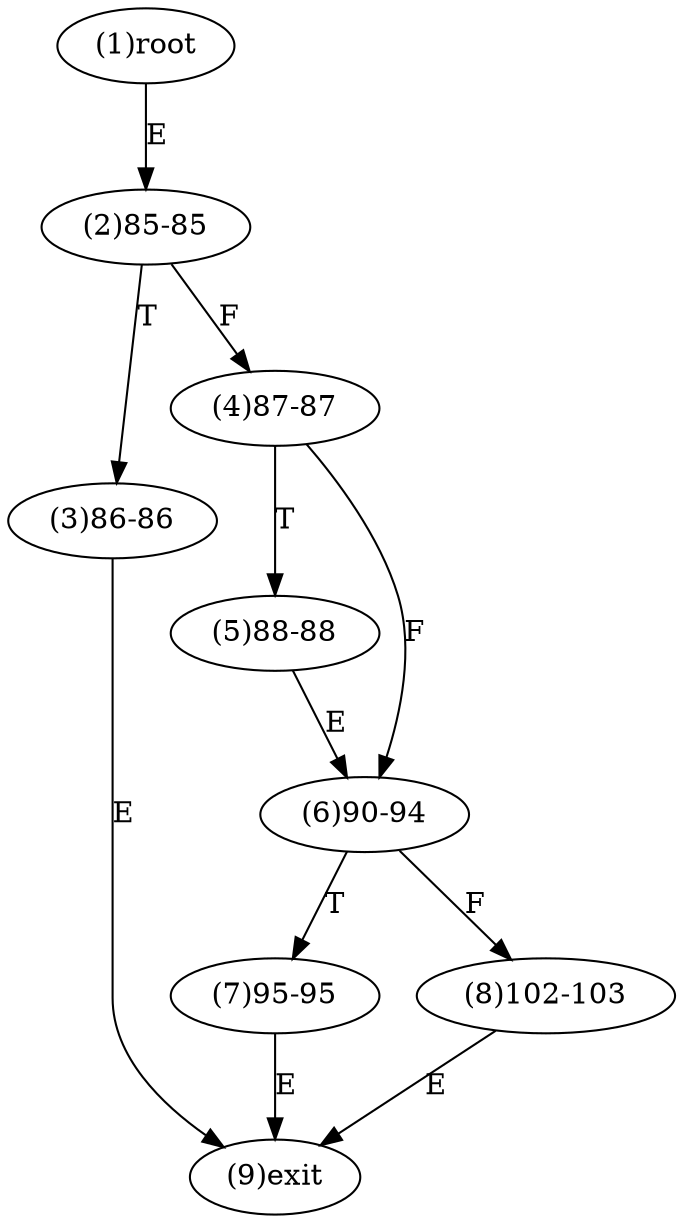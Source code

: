digraph "" { 
1[ label="(1)root"];
2[ label="(2)85-85"];
3[ label="(3)86-86"];
4[ label="(4)87-87"];
5[ label="(5)88-88"];
6[ label="(6)90-94"];
7[ label="(7)95-95"];
8[ label="(8)102-103"];
9[ label="(9)exit"];
1->2[ label="E"];
2->4[ label="F"];
2->3[ label="T"];
3->9[ label="E"];
4->6[ label="F"];
4->5[ label="T"];
5->6[ label="E"];
6->8[ label="F"];
6->7[ label="T"];
7->9[ label="E"];
8->9[ label="E"];
}